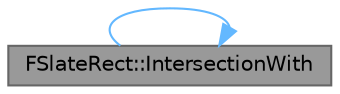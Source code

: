 digraph "FSlateRect::IntersectionWith"
{
 // INTERACTIVE_SVG=YES
 // LATEX_PDF_SIZE
  bgcolor="transparent";
  edge [fontname=Helvetica,fontsize=10,labelfontname=Helvetica,labelfontsize=10];
  node [fontname=Helvetica,fontsize=10,shape=box,height=0.2,width=0.4];
  rankdir="RL";
  Node1 [id="Node000001",label="FSlateRect::IntersectionWith",height=0.2,width=0.4,color="gray40", fillcolor="grey60", style="filled", fontcolor="black",tooltip="Returns the rectangle that is the intersection of this rectangle and Other."];
  Node1 -> Node1 [id="edge1_Node000001_Node000001",dir="back",color="steelblue1",style="solid",tooltip=" "];
}
